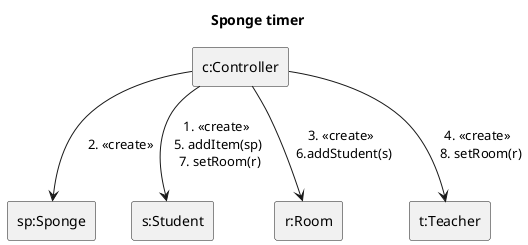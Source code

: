 @startuml ser
title Sponge timer
rectangle "c:Controller" as c
rectangle "sp:Sponge" as sp
rectangle "s:Student" as s
rectangle "r:Room" as r
rectangle "t:Teacher" as t


c --> s: 1. <<create>> \n 5. addItem(sp) \n 7. setRoom(r)
c --> sp: 2. <<create>> 
c --> r: 3. <<create>> \n 6.addStudent(s)
c --> t: 4. <<create>> \n 8. setRoom(r)

@enduml